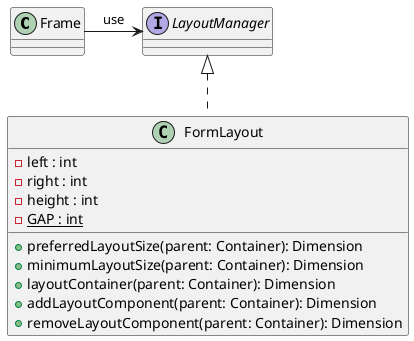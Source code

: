 @startuml diagamme de classe
skinparam style strict

class Frame
class FormLayout implements LayoutManager

class FormLayout {
    -left : int
    -right : int
    -height : int
    -{static} GAP : int
    +preferredLayoutSize(parent: Container): Dimension
    +minimumLayoutSize(parent: Container): Dimension
    +layoutContainer(parent: Container): Dimension
    +addLayoutComponent(parent: Container): Dimension
    +removeLayoutComponent(parent: Container): Dimension
}

Frame -> LayoutManager: use
@enduml

@startuml diagamme de séquence
skinparam Style strictuml
title Diagramme de séquence FormLayout
actor main
participant "frame:JFrame" as Frame
participant ":FormLayout" as FormLayout
participant "name:Jlabel" as name
participant "text:JTextField" as text
main --> Frame**: frame = new()
main --> FormLayout**: layout = new()
main -> Frame : frame.setLayout(layout)
main --> name**: create("Name")
main -> Frame : frame.add(name)
main --> text**: create(15)
main -> Frame : frame.add(text)
...
main -> Frame : frame.setDefaultCloseOperation(JFrame.EXIT_ON_CLOSE)
main -> Frame : frame.pack()
main -> Frame : frame.setVisible(true) 

@enduml